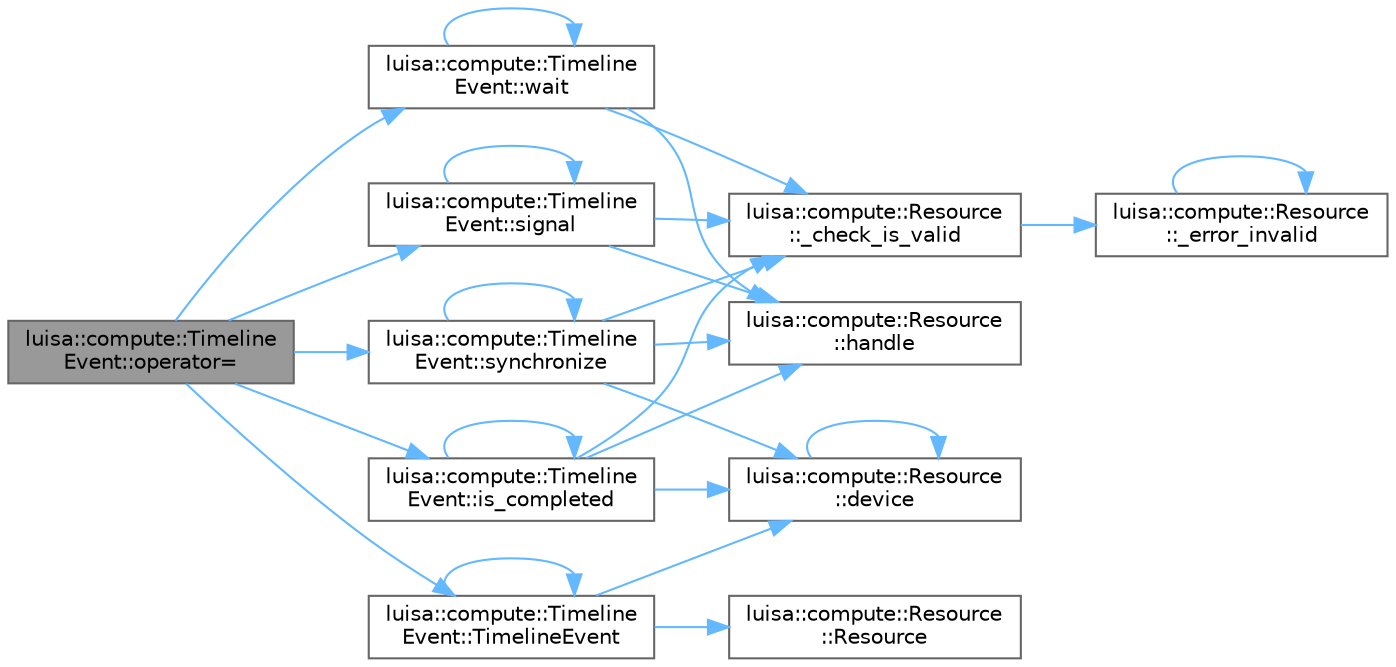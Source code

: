 digraph "luisa::compute::TimelineEvent::operator="
{
 // LATEX_PDF_SIZE
  bgcolor="transparent";
  edge [fontname=Helvetica,fontsize=10,labelfontname=Helvetica,labelfontsize=10];
  node [fontname=Helvetica,fontsize=10,shape=box,height=0.2,width=0.4];
  rankdir="LR";
  Node1 [id="Node000001",label="luisa::compute::Timeline\lEvent::operator=",height=0.2,width=0.4,color="gray40", fillcolor="grey60", style="filled", fontcolor="black",tooltip=" "];
  Node1 -> Node2 [id="edge26_Node000001_Node000002",color="steelblue1",style="solid",tooltip=" "];
  Node2 [id="Node000002",label="luisa::compute::Timeline\lEvent::is_completed",height=0.2,width=0.4,color="grey40", fillcolor="white", style="filled",URL="$classluisa_1_1compute_1_1_timeline_event.html#add6c6f29fc62df9bcb661afdb4233582",tooltip=" "];
  Node2 -> Node3 [id="edge27_Node000002_Node000003",color="steelblue1",style="solid",tooltip=" "];
  Node3 [id="Node000003",label="luisa::compute::Resource\l::_check_is_valid",height=0.2,width=0.4,color="grey40", fillcolor="white", style="filled",URL="$classluisa_1_1compute_1_1_resource.html#acd4eeb601dbaa644497541380a30c9aa",tooltip=" "];
  Node3 -> Node4 [id="edge28_Node000003_Node000004",color="steelblue1",style="solid",tooltip=" "];
  Node4 [id="Node000004",label="luisa::compute::Resource\l::_error_invalid",height=0.2,width=0.4,color="grey40", fillcolor="white", style="filled",URL="$classluisa_1_1compute_1_1_resource.html#a98f3cf67e789cf526dce15ddbaf4b949",tooltip=" "];
  Node4 -> Node4 [id="edge29_Node000004_Node000004",color="steelblue1",style="solid",tooltip=" "];
  Node2 -> Node5 [id="edge30_Node000002_Node000005",color="steelblue1",style="solid",tooltip=" "];
  Node5 [id="Node000005",label="luisa::compute::Resource\l::device",height=0.2,width=0.4,color="grey40", fillcolor="white", style="filled",URL="$classluisa_1_1compute_1_1_resource.html#a80d70cb175660af12e01637de33f32bc",tooltip=" "];
  Node5 -> Node5 [id="edge31_Node000005_Node000005",color="steelblue1",style="solid",tooltip=" "];
  Node2 -> Node6 [id="edge32_Node000002_Node000006",color="steelblue1",style="solid",tooltip=" "];
  Node6 [id="Node000006",label="luisa::compute::Resource\l::handle",height=0.2,width=0.4,color="grey40", fillcolor="white", style="filled",URL="$classluisa_1_1compute_1_1_resource.html#a00d6db28ea14237c5c3ee4f3c1afbd46",tooltip=" "];
  Node2 -> Node2 [id="edge33_Node000002_Node000002",color="steelblue1",style="solid",tooltip=" "];
  Node1 -> Node7 [id="edge34_Node000001_Node000007",color="steelblue1",style="solid",tooltip=" "];
  Node7 [id="Node000007",label="luisa::compute::Timeline\lEvent::signal",height=0.2,width=0.4,color="grey40", fillcolor="white", style="filled",URL="$classluisa_1_1compute_1_1_timeline_event.html#a9714b3549681304febcf9a078d019274",tooltip=" "];
  Node7 -> Node3 [id="edge35_Node000007_Node000003",color="steelblue1",style="solid",tooltip=" "];
  Node7 -> Node6 [id="edge36_Node000007_Node000006",color="steelblue1",style="solid",tooltip=" "];
  Node7 -> Node7 [id="edge37_Node000007_Node000007",color="steelblue1",style="solid",tooltip=" "];
  Node1 -> Node8 [id="edge38_Node000001_Node000008",color="steelblue1",style="solid",tooltip=" "];
  Node8 [id="Node000008",label="luisa::compute::Timeline\lEvent::synchronize",height=0.2,width=0.4,color="grey40", fillcolor="white", style="filled",URL="$classluisa_1_1compute_1_1_timeline_event.html#a21e9e3883f5b8776591ec6e51c8bfb9a",tooltip=" "];
  Node8 -> Node3 [id="edge39_Node000008_Node000003",color="steelblue1",style="solid",tooltip=" "];
  Node8 -> Node5 [id="edge40_Node000008_Node000005",color="steelblue1",style="solid",tooltip=" "];
  Node8 -> Node6 [id="edge41_Node000008_Node000006",color="steelblue1",style="solid",tooltip=" "];
  Node8 -> Node8 [id="edge42_Node000008_Node000008",color="steelblue1",style="solid",tooltip=" "];
  Node1 -> Node9 [id="edge43_Node000001_Node000009",color="steelblue1",style="solid",tooltip=" "];
  Node9 [id="Node000009",label="luisa::compute::Timeline\lEvent::TimelineEvent",height=0.2,width=0.4,color="grey40", fillcolor="white", style="filled",URL="$classluisa_1_1compute_1_1_timeline_event.html#a422408575d93b6d7fbb74ffd38b45df4",tooltip=" "];
  Node9 -> Node5 [id="edge44_Node000009_Node000005",color="steelblue1",style="solid",tooltip=" "];
  Node9 -> Node10 [id="edge45_Node000009_Node000010",color="steelblue1",style="solid",tooltip=" "];
  Node10 [id="Node000010",label="luisa::compute::Resource\l::Resource",height=0.2,width=0.4,color="grey40", fillcolor="white", style="filled",URL="$classluisa_1_1compute_1_1_resource.html#ad04c9df5461ad463bc3bfa340590a61a",tooltip=" "];
  Node9 -> Node9 [id="edge46_Node000009_Node000009",color="steelblue1",style="solid",tooltip=" "];
  Node1 -> Node11 [id="edge47_Node000001_Node000011",color="steelblue1",style="solid",tooltip=" "];
  Node11 [id="Node000011",label="luisa::compute::Timeline\lEvent::wait",height=0.2,width=0.4,color="grey40", fillcolor="white", style="filled",URL="$classluisa_1_1compute_1_1_timeline_event.html#abbcd77c3fa4131881e7c8b6c40c9ed2f",tooltip=" "];
  Node11 -> Node3 [id="edge48_Node000011_Node000003",color="steelblue1",style="solid",tooltip=" "];
  Node11 -> Node6 [id="edge49_Node000011_Node000006",color="steelblue1",style="solid",tooltip=" "];
  Node11 -> Node11 [id="edge50_Node000011_Node000011",color="steelblue1",style="solid",tooltip=" "];
}
